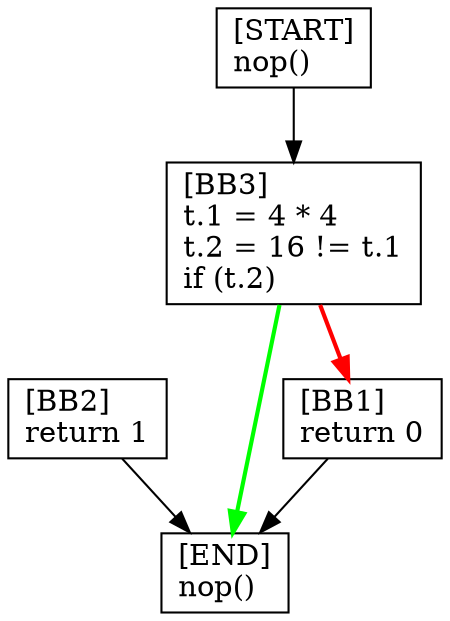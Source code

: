 digraph {
  node [shape=box]
  BB3 [label="[BB3]\lt.1 = 4 * 4\lt.2 = 16 != t.1\lif (t.2)\l"];
  BB2 [label="[BB2]\lreturn 1\l"];
  END [label="[END]\lnop()\l"];
  START [label="[START]\lnop()\l"];
  BB1 [label="[BB1]\lreturn 0\l"];
  BB1 -> END;
  BB3 -> END [color=green, penwidth=2];
  START -> BB3;
  BB3 -> BB1 [color=red, penwidth=2];
  BB2 -> END;
}

